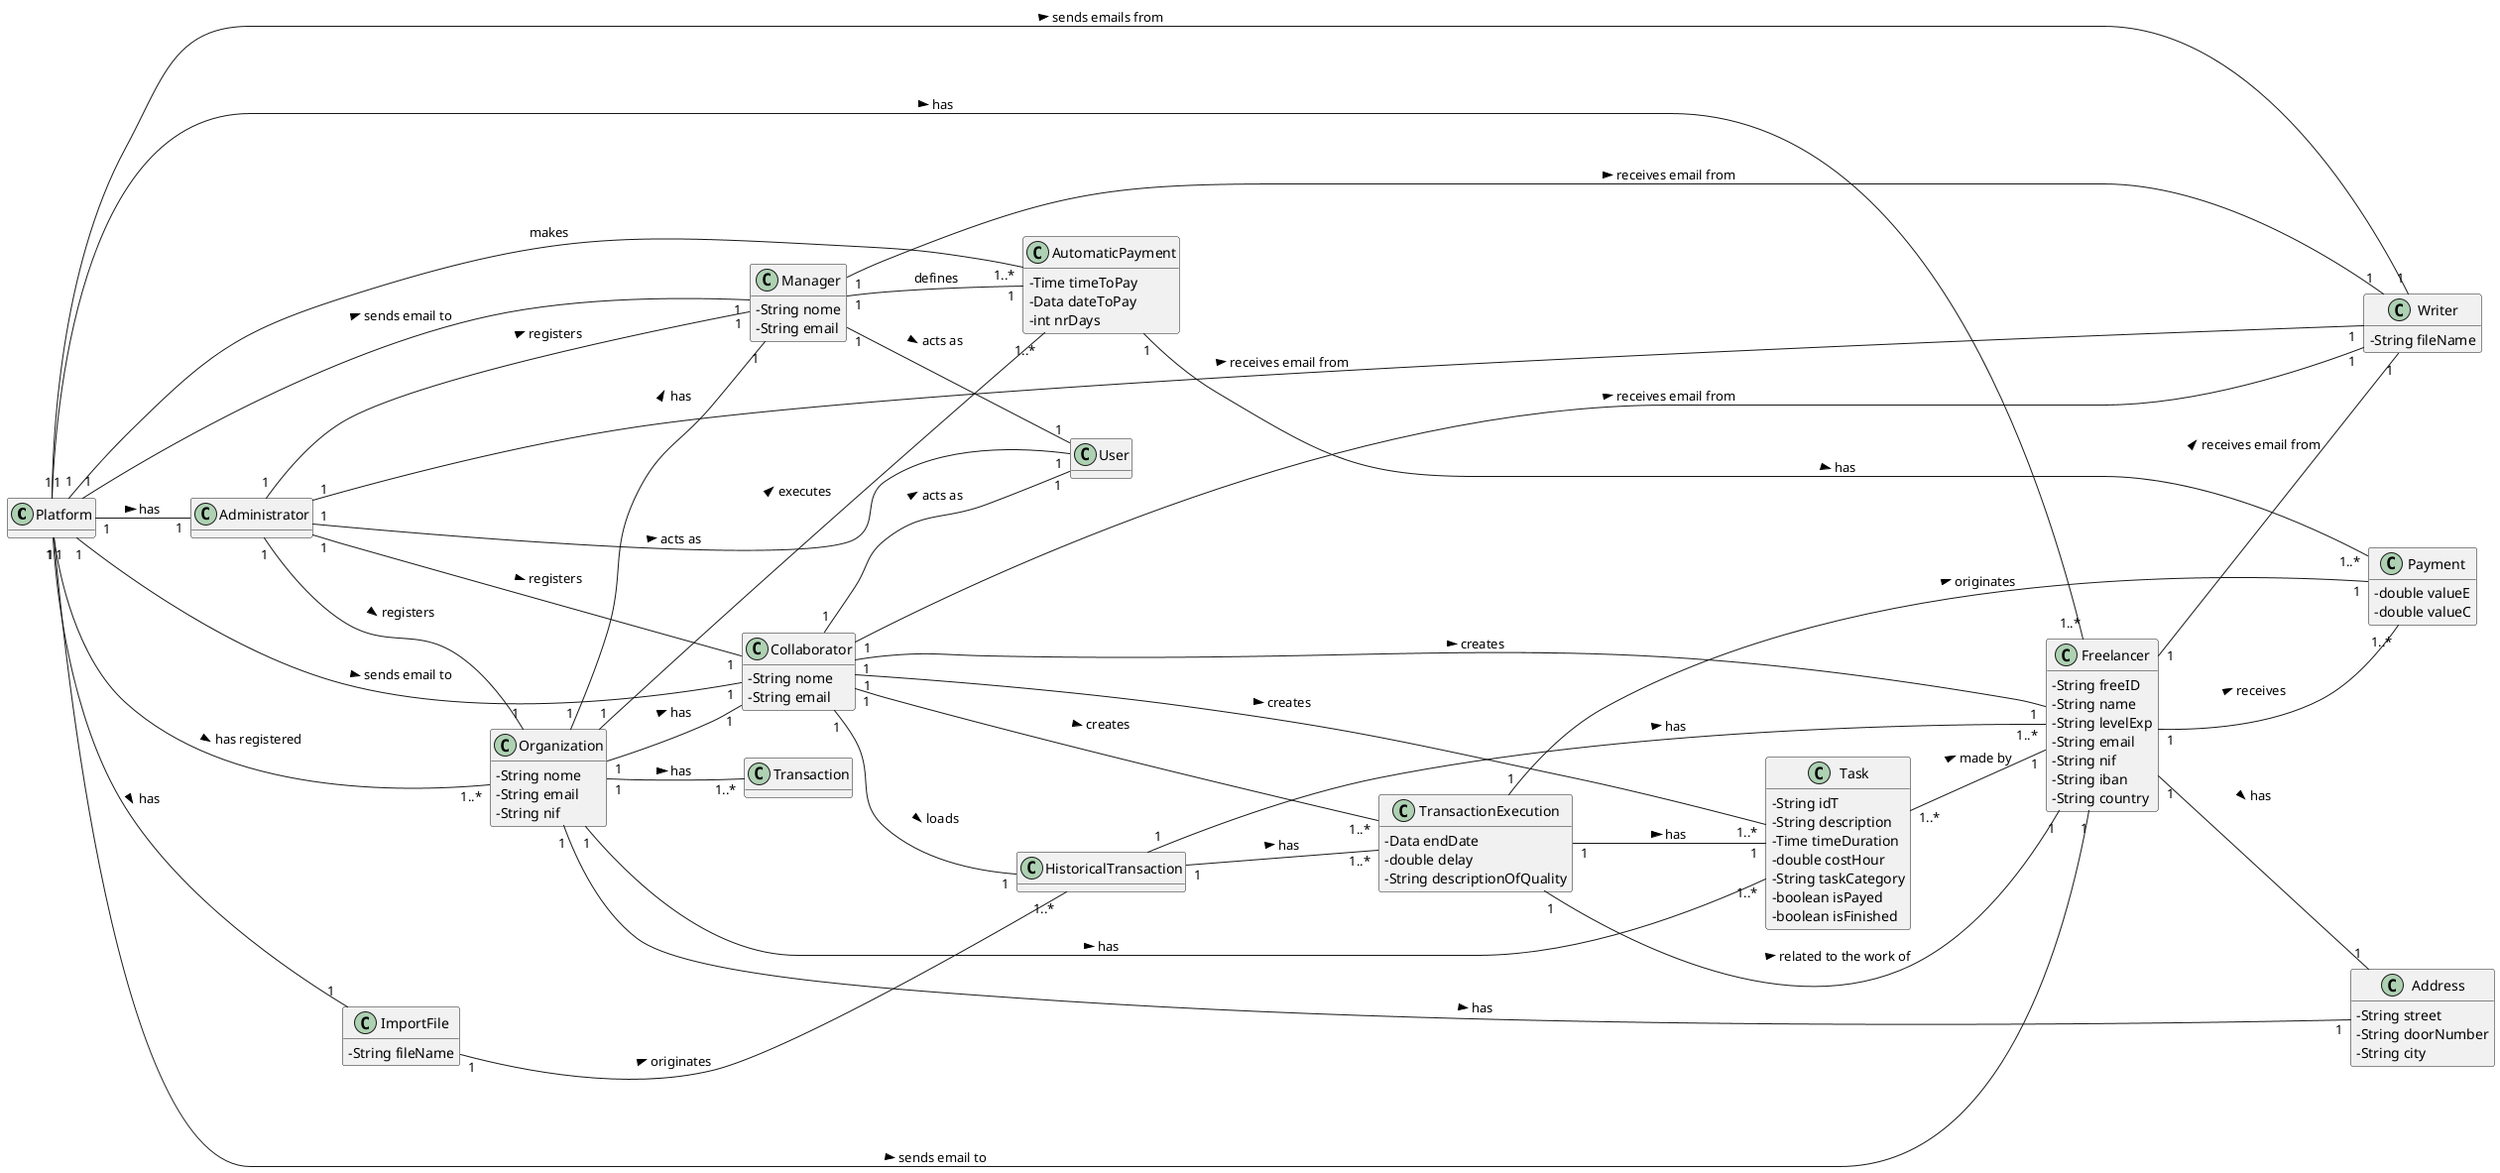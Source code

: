 @startuml
skinparam classAttributeIconSize 0
hide methods
left to right direction

class Platform{
}
class Freelancer {
  -String freeID
  -String name
  -String levelExp
  -String email
  -String nif
  -String iban
  -String country
}

class Organization {
  -String nome
  -String email
  -String nif
}

class Collaborator{
  -String nome
  -String email
}

class Task {
  -String idT
  -String description
  -Time timeDuration
  -double costHour
  -String taskCategory
  -boolean isPayed
  -boolean isFinished
}

class Manager {
  -String nome
  -String email
}

class User {
}

class TransactionExecution { 
  -Data endDate
  -double delay
  -String descriptionOfQuality
}

class Address{
  -String street
  -String doorNumber
  -String city
}

class Administrator {
}

class Payment{
  -double valueE
  -double valueC
}

class AutomaticPayment{
  -Time timeToPay
  -Data dateToPay
  -int nrDays
  }

class ImportFile {
  -String fileName
}

class HistoricalTransaction{
}

class Writer{
  -String fileName
  }

Freelancer "1" -- "1..*" Payment: receives >
Freelancer "1" -- "1" Address: has >
Freelancer "1" -- "1" Writer: receives email from >

Task "1..*" -- "1" Freelancer: made by >


Platform "1" -- "1" Administrator: has >
Platform "1" -- "1..*" Organization: has registered >
Platform "1" -- "1..*" Freelancer: has >
Platform "1" -- "1" Freelancer: sends email to >
Platform "1" -- "1" Collaborator: sends email to >
Platform "1" -- "1" Manager: sends email to >
Platform "1" -- "1" Writer : sends emails from >
Platform "1" -- "1..*" AutomaticPayment : makes
Platform "1" -- "1" ImportFile: has > 

Organization "1" -- "1" Address: has >
Organization "1" -- "1" Manager: has >
Organization "1" -- "1" Collaborator: has >
Organization "1" -- "1..*" Task: has >
Organization "1" -- "1..*" Transaction: has >
Organization "1" -- "1..*" AutomaticPayment: executes >

Manager "1" -- "1" User: acts as >
Manager "1" -- "1" Writer: receives email from >
Manager "1" -- "1" AutomaticPayment: defines 

Administrator "1" -- "1" Organization: registers >
Administrator "1" -- "1" User: acts as >
Administrator "1" -- "1" Collaborator: registers >
Administrator "1" -- "1" Manager: registers >
Administrator "1" -- "1" Writer: receives email from >

TransactionExecution "1" -- "1" Task : has >
TransactionExecution "1" -- "1" Freelancer: related to the work of >
TransactionExecution "1" -- "1" Payment : originates >

AutomaticPayment "1" -- "1..*" Payment: has >


ImportFile "1" -- "1..*" HistoricalTransaction: originates >

HistoricalTransaction "1" -- "1..*" TransactionExecution: has >
HistoricalTransaction "1" -- "1..*" Freelancer: has >

Collaborator "1" -- "1" Freelancer: creates >
Collaborator "1" -- "1..*" Task: creates >
Collaborator "1" -- "1..*" TransactionExecution: creates >
Collaborator "1" -- "1" User: acts as >
Collaborator "1" -- "1" HistoricalTransaction: loads >
Collaborator "1" -- "1" Writer: receives email from >









@enduml
